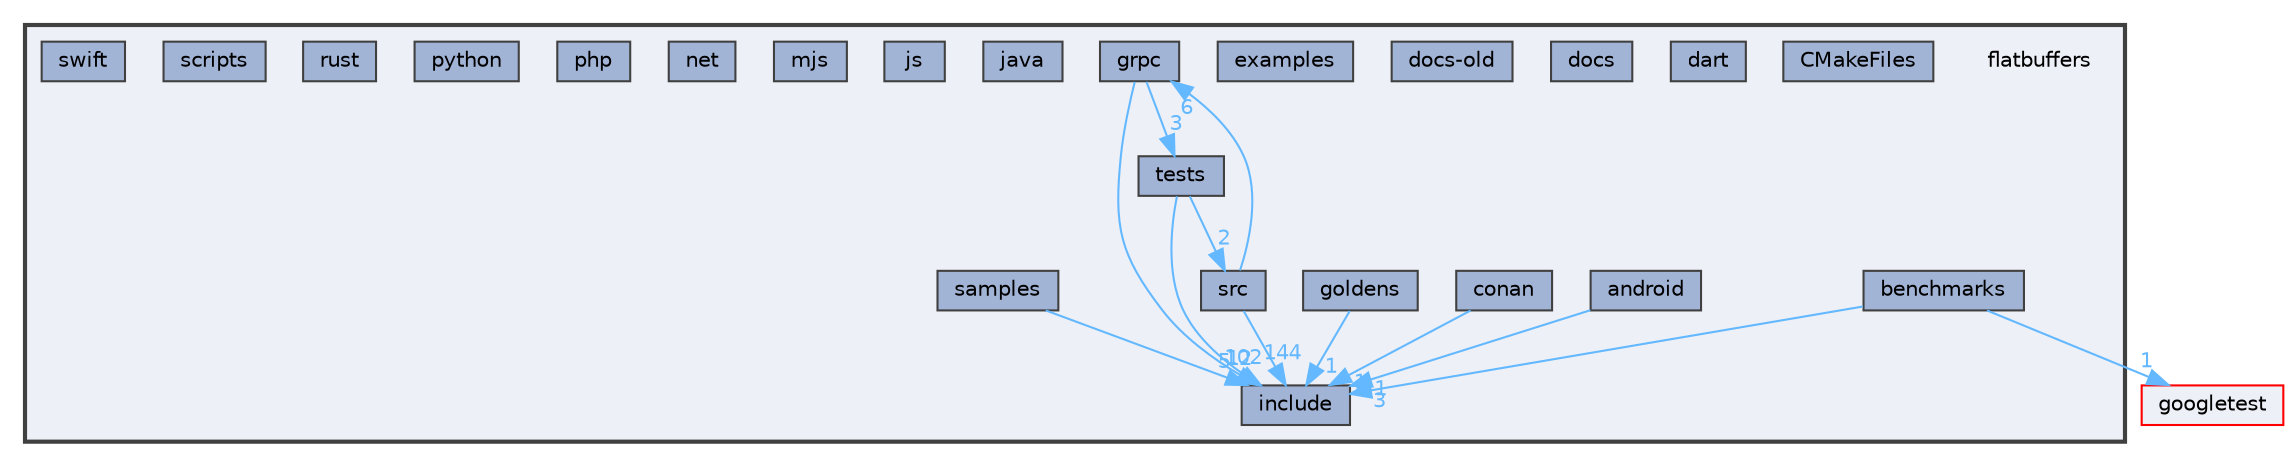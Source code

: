 digraph "flatbuffers"
{
 // LATEX_PDF_SIZE
  bgcolor="transparent";
  edge [fontname=Helvetica,fontsize=10,labelfontname=Helvetica,labelfontsize=10];
  node [fontname=Helvetica,fontsize=10,shape=box,height=0.2,width=0.4];
  compound=true
  subgraph clusterdir_aab3332a77760f74556dcb4aee61b405 {
    graph [ bgcolor="#edf0f7", pencolor="grey25", label="", fontname=Helvetica,fontsize=10 style="filled,bold", URL="dir_aab3332a77760f74556dcb4aee61b405.html",tooltip=""]
    dir_aab3332a77760f74556dcb4aee61b405 [shape=plaintext, label="flatbuffers"];
  dir_16ba42d2a14b0157b6e8a2d56eb28f3a [label="android", fillcolor="#a2b4d6", color="grey25", style="filled", URL="dir_16ba42d2a14b0157b6e8a2d56eb28f3a.html",tooltip=""];
  dir_c1602886fc553a2c078e84755569d3a1 [label="benchmarks", fillcolor="#a2b4d6", color="grey25", style="filled", URL="dir_c1602886fc553a2c078e84755569d3a1.html",tooltip=""];
  dir_cd5920ad33d5de1d0d90e7679e44dcf9 [label="CMakeFiles", fillcolor="#a2b4d6", color="grey25", style="filled", URL="dir_cd5920ad33d5de1d0d90e7679e44dcf9.html",tooltip=""];
  dir_658083ac7e4872be2a37b911954627ac [label="conan", fillcolor="#a2b4d6", color="grey25", style="filled", URL="dir_658083ac7e4872be2a37b911954627ac.html",tooltip=""];
  dir_3b16a64a3a6c3c9ae9d0daa9e955c272 [label="dart", fillcolor="#a2b4d6", color="grey25", style="filled", URL="dir_3b16a64a3a6c3c9ae9d0daa9e955c272.html",tooltip=""];
  dir_8b9d1caada69551d62036295fbcbefd5 [label="docs", fillcolor="#a2b4d6", color="grey25", style="filled", URL="dir_8b9d1caada69551d62036295fbcbefd5.html",tooltip=""];
  dir_22bae4b0e246728e3d3b91ddec8ad4dc [label="docs-old", fillcolor="#a2b4d6", color="grey25", style="filled", URL="dir_22bae4b0e246728e3d3b91ddec8ad4dc.html",tooltip=""];
  dir_49bdd27a0e0ff18da5b4aa87904a6470 [label="examples", fillcolor="#a2b4d6", color="grey25", style="filled", URL="dir_49bdd27a0e0ff18da5b4aa87904a6470.html",tooltip=""];
  dir_5f6317b9f664bc8c93949d780da8f012 [label="goldens", fillcolor="#a2b4d6", color="grey25", style="filled", URL="dir_5f6317b9f664bc8c93949d780da8f012.html",tooltip=""];
  dir_7d6635abb941be91148a958731d6b65a [label="grpc", fillcolor="#a2b4d6", color="grey25", style="filled", URL="dir_7d6635abb941be91148a958731d6b65a.html",tooltip=""];
  dir_1070400e4fc31576c7133789377210a4 [label="include", fillcolor="#a2b4d6", color="grey25", style="filled", URL="dir_1070400e4fc31576c7133789377210a4.html",tooltip=""];
  dir_8afc859fd7a50e245ad0b76b5eda3af5 [label="java", fillcolor="#a2b4d6", color="grey25", style="filled", URL="dir_8afc859fd7a50e245ad0b76b5eda3af5.html",tooltip=""];
  dir_9f896b027b5b3b530b2b85ac0ef4ba8a [label="js", fillcolor="#a2b4d6", color="grey25", style="filled", URL="dir_9f896b027b5b3b530b2b85ac0ef4ba8a.html",tooltip=""];
  dir_2e07c2a56e20716272820a017704c9ad [label="mjs", fillcolor="#a2b4d6", color="grey25", style="filled", URL="dir_2e07c2a56e20716272820a017704c9ad.html",tooltip=""];
  dir_c08ee1a580899488537ad22cc31b710c [label="net", fillcolor="#a2b4d6", color="grey25", style="filled", URL="dir_c08ee1a580899488537ad22cc31b710c.html",tooltip=""];
  dir_daf6d82a54e7c0f70a4e6283c8c1d8e7 [label="php", fillcolor="#a2b4d6", color="grey25", style="filled", URL="dir_daf6d82a54e7c0f70a4e6283c8c1d8e7.html",tooltip=""];
  dir_92d8b6ca1b865b798f112db961bc0643 [label="python", fillcolor="#a2b4d6", color="grey25", style="filled", URL="dir_92d8b6ca1b865b798f112db961bc0643.html",tooltip=""];
  dir_3ba5f9101eb9002aaa9b8666e7d2074e [label="rust", fillcolor="#a2b4d6", color="grey25", style="filled", URL="dir_3ba5f9101eb9002aaa9b8666e7d2074e.html",tooltip=""];
  dir_bf6eaad0446a34236143b09e38b9cb04 [label="samples", fillcolor="#a2b4d6", color="grey25", style="filled", URL="dir_bf6eaad0446a34236143b09e38b9cb04.html",tooltip=""];
  dir_5f332950e30a9f30adc8e07cc1521d65 [label="scripts", fillcolor="#a2b4d6", color="grey25", style="filled", URL="dir_5f332950e30a9f30adc8e07cc1521d65.html",tooltip=""];
  dir_a5c202b8846ba25219c7110bd799a134 [label="src", fillcolor="#a2b4d6", color="grey25", style="filled", URL="dir_a5c202b8846ba25219c7110bd799a134.html",tooltip=""];
  dir_d583ec8c36a09646f589bdb000d42193 [label="swift", fillcolor="#a2b4d6", color="grey25", style="filled", URL="dir_d583ec8c36a09646f589bdb000d42193.html",tooltip=""];
  dir_8a29680ac58f070fa77498b7cfb0e5d9 [label="tests", fillcolor="#a2b4d6", color="grey25", style="filled", URL="dir_8a29680ac58f070fa77498b7cfb0e5d9.html",tooltip=""];
  }
  dir_2879053b84896c12ffc7981c1bfbc532 [label="googletest", fillcolor="#edf0f7", color="red", style="filled", URL="dir_2879053b84896c12ffc7981c1bfbc532.html",tooltip=""];
  dir_16ba42d2a14b0157b6e8a2d56eb28f3a->dir_1070400e4fc31576c7133789377210a4 [headlabel="1", labeldistance=1.5 headhref="dir_000006_000117.html" href="dir_000006_000117.html" color="steelblue1" fontcolor="steelblue1"];
  dir_c1602886fc553a2c078e84755569d3a1->dir_2879053b84896c12ffc7981c1bfbc532 [headlabel="1", labeldistance=1.5 headhref="dir_000011_000100.html" href="dir_000011_000100.html" color="steelblue1" fontcolor="steelblue1"];
  dir_c1602886fc553a2c078e84755569d3a1->dir_1070400e4fc31576c7133789377210a4 [headlabel="3", labeldistance=1.5 headhref="dir_000011_000117.html" href="dir_000011_000117.html" color="steelblue1" fontcolor="steelblue1"];
  dir_658083ac7e4872be2a37b911954627ac->dir_1070400e4fc31576c7133789377210a4 [headlabel="1", labeldistance=1.5 headhref="dir_000031_000117.html" href="dir_000031_000117.html" color="steelblue1" fontcolor="steelblue1"];
  dir_5f6317b9f664bc8c93949d780da8f012->dir_1070400e4fc31576c7133789377210a4 [headlabel="1", labeldistance=1.5 headhref="dir_000091_000117.html" href="dir_000091_000117.html" color="steelblue1" fontcolor="steelblue1"];
  dir_7d6635abb941be91148a958731d6b65a->dir_1070400e4fc31576c7133789377210a4 [headlabel="12", labeldistance=1.5 headhref="dir_000110_000117.html" href="dir_000110_000117.html" color="steelblue1" fontcolor="steelblue1"];
  dir_7d6635abb941be91148a958731d6b65a->dir_8a29680ac58f070fa77498b7cfb0e5d9 [headlabel="3", labeldistance=1.5 headhref="dir_000110_000210.html" href="dir_000110_000210.html" color="steelblue1" fontcolor="steelblue1"];
  dir_bf6eaad0446a34236143b09e38b9cb04->dir_1070400e4fc31576c7133789377210a4 [headlabel="5", labeldistance=1.5 headhref="dir_000174_000117.html" href="dir_000174_000117.html" color="steelblue1" fontcolor="steelblue1"];
  dir_a5c202b8846ba25219c7110bd799a134->dir_1070400e4fc31576c7133789377210a4 [headlabel="144", labeldistance=1.5 headhref="dir_000191_000117.html" href="dir_000191_000117.html" color="steelblue1" fontcolor="steelblue1"];
  dir_a5c202b8846ba25219c7110bd799a134->dir_7d6635abb941be91148a958731d6b65a [headlabel="6", labeldistance=1.5 headhref="dir_000191_000110.html" href="dir_000191_000110.html" color="steelblue1" fontcolor="steelblue1"];
  dir_8a29680ac58f070fa77498b7cfb0e5d9->dir_1070400e4fc31576c7133789377210a4 [headlabel="102", labeldistance=1.5 headhref="dir_000210_000117.html" href="dir_000210_000117.html" color="steelblue1" fontcolor="steelblue1"];
  dir_8a29680ac58f070fa77498b7cfb0e5d9->dir_a5c202b8846ba25219c7110bd799a134 [headlabel="2", labeldistance=1.5 headhref="dir_000210_000191.html" href="dir_000210_000191.html" color="steelblue1" fontcolor="steelblue1"];
}
